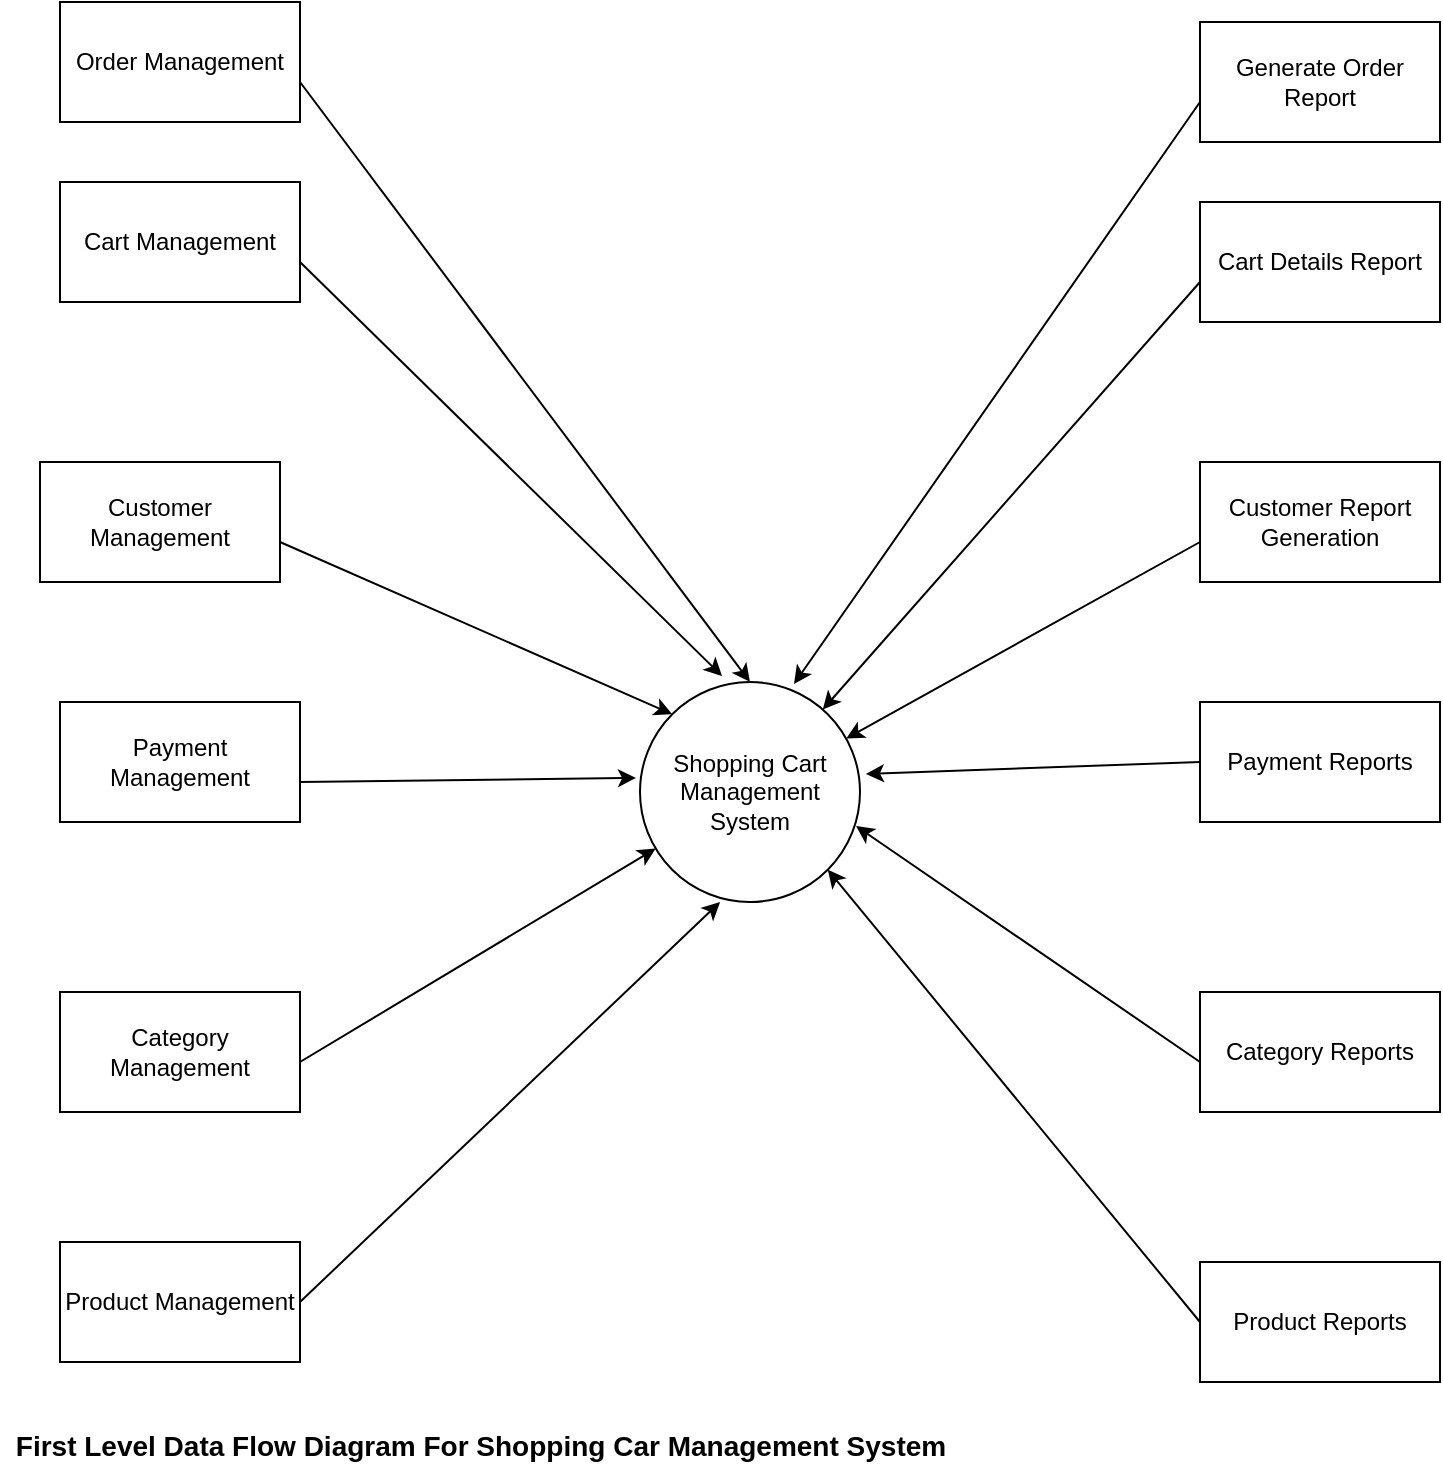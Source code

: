 <mxfile version="13.1.12" type="device"><diagram id="C5RBs43oDa-KdzZeNtuy" name="Page-1"><mxGraphModel dx="1422" dy="745" grid="1" gridSize="10" guides="1" tooltips="1" connect="1" arrows="1" fold="1" page="1" pageScale="1" pageWidth="827" pageHeight="1169" math="0" shadow="0"><root><mxCell id="WIyWlLk6GJQsqaUBKTNV-0"/><mxCell id="WIyWlLk6GJQsqaUBKTNV-1" parent="WIyWlLk6GJQsqaUBKTNV-0"/><mxCell id="i4FMTiUWacN1pR4xpkxk-0" value="Shopping Cart&lt;br&gt;Management&lt;br&gt;System" style="ellipse;whiteSpace=wrap;html=1;aspect=fixed;" vertex="1" parent="WIyWlLk6GJQsqaUBKTNV-1"><mxGeometry x="370" y="370" width="110" height="110" as="geometry"/></mxCell><mxCell id="i4FMTiUWacN1pR4xpkxk-1" value="Category Management" style="rounded=0;whiteSpace=wrap;html=1;" vertex="1" parent="WIyWlLk6GJQsqaUBKTNV-1"><mxGeometry x="80" y="525" width="120" height="60" as="geometry"/></mxCell><mxCell id="i4FMTiUWacN1pR4xpkxk-2" value="Cart Management" style="rounded=0;whiteSpace=wrap;html=1;" vertex="1" parent="WIyWlLk6GJQsqaUBKTNV-1"><mxGeometry x="80" y="120" width="120" height="60" as="geometry"/></mxCell><mxCell id="i4FMTiUWacN1pR4xpkxk-3" value="Product Management&lt;br&gt;" style="rounded=0;whiteSpace=wrap;html=1;" vertex="1" parent="WIyWlLk6GJQsqaUBKTNV-1"><mxGeometry x="80" y="650" width="120" height="60" as="geometry"/></mxCell><mxCell id="i4FMTiUWacN1pR4xpkxk-5" value="Payment Management" style="rounded=0;whiteSpace=wrap;html=1;" vertex="1" parent="WIyWlLk6GJQsqaUBKTNV-1"><mxGeometry x="80" y="380" width="120" height="60" as="geometry"/></mxCell><mxCell id="i4FMTiUWacN1pR4xpkxk-6" value="Order Management" style="rounded=0;whiteSpace=wrap;html=1;" vertex="1" parent="WIyWlLk6GJQsqaUBKTNV-1"><mxGeometry x="80" y="30" width="120" height="60" as="geometry"/></mxCell><mxCell id="i4FMTiUWacN1pR4xpkxk-7" value="Customer Management" style="rounded=0;whiteSpace=wrap;html=1;" vertex="1" parent="WIyWlLk6GJQsqaUBKTNV-1"><mxGeometry x="70" y="260" width="120" height="60" as="geometry"/></mxCell><mxCell id="i4FMTiUWacN1pR4xpkxk-15" value="&lt;font style=&quot;font-size: 14px&quot;&gt;First Level Data Flow Diagram For Shopping Car Management System&lt;/font&gt;" style="text;html=1;align=center;verticalAlign=middle;resizable=0;points=[];autosize=1;fontStyle=1" vertex="1" parent="WIyWlLk6GJQsqaUBKTNV-1"><mxGeometry x="50" y="742" width="480" height="20" as="geometry"/></mxCell><mxCell id="i4FMTiUWacN1pR4xpkxk-16" value="Product Reports" style="rounded=0;whiteSpace=wrap;html=1;" vertex="1" parent="WIyWlLk6GJQsqaUBKTNV-1"><mxGeometry x="650" y="660" width="120" height="60" as="geometry"/></mxCell><mxCell id="i4FMTiUWacN1pR4xpkxk-17" value="Category Reports" style="rounded=0;whiteSpace=wrap;html=1;" vertex="1" parent="WIyWlLk6GJQsqaUBKTNV-1"><mxGeometry x="650" y="525" width="120" height="60" as="geometry"/></mxCell><mxCell id="i4FMTiUWacN1pR4xpkxk-18" value="Payment Reports" style="rounded=0;whiteSpace=wrap;html=1;" vertex="1" parent="WIyWlLk6GJQsqaUBKTNV-1"><mxGeometry x="650" y="380" width="120" height="60" as="geometry"/></mxCell><mxCell id="i4FMTiUWacN1pR4xpkxk-19" value="Customer Report Generation" style="rounded=0;whiteSpace=wrap;html=1;" vertex="1" parent="WIyWlLk6GJQsqaUBKTNV-1"><mxGeometry x="650" y="260" width="120" height="60" as="geometry"/></mxCell><mxCell id="i4FMTiUWacN1pR4xpkxk-20" value="Cart Details Report" style="rounded=0;whiteSpace=wrap;html=1;" vertex="1" parent="WIyWlLk6GJQsqaUBKTNV-1"><mxGeometry x="650" y="130" width="120" height="60" as="geometry"/></mxCell><mxCell id="i4FMTiUWacN1pR4xpkxk-21" value="Generate Order Report" style="rounded=0;whiteSpace=wrap;html=1;" vertex="1" parent="WIyWlLk6GJQsqaUBKTNV-1"><mxGeometry x="650" y="40" width="120" height="60" as="geometry"/></mxCell><mxCell id="i4FMTiUWacN1pR4xpkxk-22" value="" style="endArrow=classic;html=1;entryX=0.7;entryY=0.009;entryDx=0;entryDy=0;entryPerimeter=0;" edge="1" parent="WIyWlLk6GJQsqaUBKTNV-1" target="i4FMTiUWacN1pR4xpkxk-0"><mxGeometry width="50" height="50" relative="1" as="geometry"><mxPoint x="650" y="80" as="sourcePoint"/><mxPoint x="700" y="30" as="targetPoint"/></mxGeometry></mxCell><mxCell id="i4FMTiUWacN1pR4xpkxk-23" value="" style="endArrow=classic;html=1;" edge="1" parent="WIyWlLk6GJQsqaUBKTNV-1" target="i4FMTiUWacN1pR4xpkxk-0"><mxGeometry width="50" height="50" relative="1" as="geometry"><mxPoint x="650" y="170" as="sourcePoint"/><mxPoint x="700" y="120" as="targetPoint"/></mxGeometry></mxCell><mxCell id="i4FMTiUWacN1pR4xpkxk-24" value="" style="endArrow=classic;html=1;" edge="1" parent="WIyWlLk6GJQsqaUBKTNV-1" target="i4FMTiUWacN1pR4xpkxk-0"><mxGeometry width="50" height="50" relative="1" as="geometry"><mxPoint x="650" y="300" as="sourcePoint"/><mxPoint x="700" y="250" as="targetPoint"/></mxGeometry></mxCell><mxCell id="i4FMTiUWacN1pR4xpkxk-25" value="" style="endArrow=classic;html=1;entryX=1.027;entryY=0.418;entryDx=0;entryDy=0;entryPerimeter=0;" edge="1" parent="WIyWlLk6GJQsqaUBKTNV-1" target="i4FMTiUWacN1pR4xpkxk-0"><mxGeometry width="50" height="50" relative="1" as="geometry"><mxPoint x="650" y="410" as="sourcePoint"/><mxPoint x="700" y="360" as="targetPoint"/></mxGeometry></mxCell><mxCell id="i4FMTiUWacN1pR4xpkxk-26" value="" style="endArrow=classic;html=1;entryX=0.982;entryY=0.655;entryDx=0;entryDy=0;entryPerimeter=0;" edge="1" parent="WIyWlLk6GJQsqaUBKTNV-1" target="i4FMTiUWacN1pR4xpkxk-0"><mxGeometry width="50" height="50" relative="1" as="geometry"><mxPoint x="650" y="560" as="sourcePoint"/><mxPoint x="700" y="510" as="targetPoint"/></mxGeometry></mxCell><mxCell id="i4FMTiUWacN1pR4xpkxk-27" value="" style="endArrow=classic;html=1;entryX=1;entryY=1;entryDx=0;entryDy=0;" edge="1" parent="WIyWlLk6GJQsqaUBKTNV-1" target="i4FMTiUWacN1pR4xpkxk-0"><mxGeometry width="50" height="50" relative="1" as="geometry"><mxPoint x="650" y="690" as="sourcePoint"/><mxPoint x="700" y="640" as="targetPoint"/></mxGeometry></mxCell><mxCell id="i4FMTiUWacN1pR4xpkxk-28" value="" style="endArrow=classic;html=1;entryX=0.5;entryY=0;entryDx=0;entryDy=0;" edge="1" parent="WIyWlLk6GJQsqaUBKTNV-1" target="i4FMTiUWacN1pR4xpkxk-0"><mxGeometry width="50" height="50" relative="1" as="geometry"><mxPoint x="200" y="70" as="sourcePoint"/><mxPoint x="250" y="20" as="targetPoint"/></mxGeometry></mxCell><mxCell id="i4FMTiUWacN1pR4xpkxk-29" value="" style="endArrow=classic;html=1;entryX=0.373;entryY=-0.027;entryDx=0;entryDy=0;entryPerimeter=0;" edge="1" parent="WIyWlLk6GJQsqaUBKTNV-1" target="i4FMTiUWacN1pR4xpkxk-0"><mxGeometry width="50" height="50" relative="1" as="geometry"><mxPoint x="200" y="160" as="sourcePoint"/><mxPoint x="250" y="110" as="targetPoint"/></mxGeometry></mxCell><mxCell id="i4FMTiUWacN1pR4xpkxk-30" value="" style="endArrow=classic;html=1;entryX=0;entryY=0;entryDx=0;entryDy=0;" edge="1" parent="WIyWlLk6GJQsqaUBKTNV-1" target="i4FMTiUWacN1pR4xpkxk-0"><mxGeometry width="50" height="50" relative="1" as="geometry"><mxPoint x="190" y="300" as="sourcePoint"/><mxPoint x="240" y="250" as="targetPoint"/></mxGeometry></mxCell><mxCell id="i4FMTiUWacN1pR4xpkxk-31" value="" style="endArrow=classic;html=1;entryX=-0.018;entryY=0.436;entryDx=0;entryDy=0;entryPerimeter=0;" edge="1" parent="WIyWlLk6GJQsqaUBKTNV-1" target="i4FMTiUWacN1pR4xpkxk-0"><mxGeometry width="50" height="50" relative="1" as="geometry"><mxPoint x="200" y="420" as="sourcePoint"/><mxPoint x="250" y="370" as="targetPoint"/></mxGeometry></mxCell><mxCell id="i4FMTiUWacN1pR4xpkxk-32" value="" style="endArrow=classic;html=1;" edge="1" parent="WIyWlLk6GJQsqaUBKTNV-1" target="i4FMTiUWacN1pR4xpkxk-0"><mxGeometry width="50" height="50" relative="1" as="geometry"><mxPoint x="200" y="560" as="sourcePoint"/><mxPoint x="250" y="510" as="targetPoint"/></mxGeometry></mxCell><mxCell id="i4FMTiUWacN1pR4xpkxk-33" value="" style="endArrow=classic;html=1;entryX=0.364;entryY=1;entryDx=0;entryDy=0;entryPerimeter=0;" edge="1" parent="WIyWlLk6GJQsqaUBKTNV-1" target="i4FMTiUWacN1pR4xpkxk-0"><mxGeometry width="50" height="50" relative="1" as="geometry"><mxPoint x="200" y="680" as="sourcePoint"/><mxPoint x="250" y="630" as="targetPoint"/></mxGeometry></mxCell></root></mxGraphModel></diagram></mxfile>